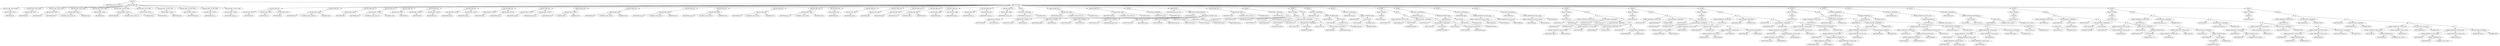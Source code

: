 digraph G {	
ranksep=.25;
	0 [label="MODULE"];
	1 [label="IDENTIFIERS:generic_fifo_sc_a"];
	0 -> 1;
	2 [label="VAR_DECLARE_LIST"];
	0 -> 2;
	3 [label="VAR_DECLARE  INPUT PORT"];
	2 -> 3;
	4 [label="VAR_DECLARE  INPUT"];
	3 -> 4;
	5 [label="IDENTIFIERS:clk"];
	4 -> 5;
	16 [label="VAR_DECLARE  INPUT PORT"];
	2 -> 16;
	17 [label="VAR_DECLARE  INPUT"];
	16 -> 17;
	18 [label="IDENTIFIERS:rst"];
	17 -> 18;
	29 [label="VAR_DECLARE  INPUT PORT"];
	2 -> 29;
	30 [label="VAR_DECLARE  INPUT"];
	29 -> 30;
	31 [label="IDENTIFIERS:clr"];
	30 -> 31;
	42 [label="VAR_DECLARE  INPUT PORT"];
	2 -> 42;
	43 [label="VAR_DECLARE  INPUT"];
	42 -> 43;
	44 [label="IDENTIFIERS:din"];
	43 -> 44;
	45 [label="NUMBERS LONG_LONG:152"];
	43 -> 45;
	46 [label="NUMBERS DEC:0"];
	43 -> 46;
	55 [label="VAR_DECLARE  INPUT PORT"];
	2 -> 55;
	56 [label="VAR_DECLARE  INPUT"];
	55 -> 56;
	57 [label="IDENTIFIERS:we"];
	56 -> 57;
	68 [label="VAR_DECLARE  OUTPUT PORT"];
	2 -> 68;
	69 [label="VAR_DECLARE  OUTPUT"];
	68 -> 69;
	70 [label="IDENTIFIERS:dout"];
	69 -> 70;
	71 [label="NUMBERS LONG_LONG:152"];
	69 -> 71;
	72 [label="NUMBERS DEC:0"];
	69 -> 72;
	81 [label="VAR_DECLARE  INPUT PORT"];
	2 -> 81;
	82 [label="VAR_DECLARE  INPUT"];
	81 -> 82;
	83 [label="IDENTIFIERS:re"];
	82 -> 83;
	94 [label="VAR_DECLARE  OUTPUT PORT"];
	2 -> 94;
	95 [label="VAR_DECLARE  OUTPUT"];
	94 -> 95;
	96 [label="IDENTIFIERS:full_r"];
	95 -> 96;
	107 [label="VAR_DECLARE  OUTPUT PORT"];
	2 -> 107;
	108 [label="VAR_DECLARE  OUTPUT"];
	107 -> 108;
	109 [label="IDENTIFIERS:empty_r"];
	108 -> 109;
	120 [label="VAR_DECLARE  OUTPUT PORT"];
	2 -> 120;
	121 [label="VAR_DECLARE  OUTPUT"];
	120 -> 121;
	122 [label="IDENTIFIERS:full_n_r"];
	121 -> 122;
	133 [label="VAR_DECLARE  OUTPUT PORT"];
	2 -> 133;
	134 [label="VAR_DECLARE  OUTPUT"];
	133 -> 134;
	135 [label="IDENTIFIERS:empty_n_r"];
	134 -> 135;
	146 [label="MODULE_ITEMS"];
	0 -> 146;
	147 [label="VAR_DECLARE_LIST"];
	146 -> 147;
	148 [label="VAR_DECLARE  INPUT"];
	147 -> 148;
	149 [label="IDENTIFIERS:clk"];
	148 -> 149;
	155 [label="VAR_DECLARE  INPUT"];
	147 -> 155;
	156 [label="IDENTIFIERS:rst"];
	155 -> 156;
	162 [label="VAR_DECLARE  INPUT"];
	147 -> 162;
	163 [label="IDENTIFIERS:clr"];
	162 -> 163;
	169 [label="VAR_DECLARE_LIST"];
	146 -> 169;
	170 [label="VAR_DECLARE  INPUT"];
	169 -> 170;
	171 [label="IDENTIFIERS:din"];
	170 -> 171;
	172 [label="NUMBERS LONG_LONG:152"];
	170 -> 172;
	173 [label="NUMBERS DEC:0"];
	170 -> 173;
	177 [label="VAR_DECLARE_LIST"];
	146 -> 177;
	178 [label="VAR_DECLARE  INPUT"];
	177 -> 178;
	179 [label="IDENTIFIERS:we"];
	178 -> 179;
	185 [label="VAR_DECLARE_LIST"];
	146 -> 185;
	186 [label="VAR_DECLARE  OUTPUT"];
	185 -> 186;
	187 [label="IDENTIFIERS:dout"];
	186 -> 187;
	188 [label="NUMBERS LONG_LONG:152"];
	186 -> 188;
	189 [label="NUMBERS DEC:0"];
	186 -> 189;
	193 [label="VAR_DECLARE_LIST"];
	146 -> 193;
	194 [label="VAR_DECLARE  INPUT"];
	193 -> 194;
	195 [label="IDENTIFIERS:re"];
	194 -> 195;
	201 [label="VAR_DECLARE_LIST"];
	146 -> 201;
	202 [label="VAR_DECLARE  OUTPUT"];
	201 -> 202;
	203 [label="IDENTIFIERS:full"];
	202 -> 203;
	209 [label="VAR_DECLARE  OUTPUT"];
	201 -> 209;
	210 [label="IDENTIFIERS:full_r"];
	209 -> 210;
	216 [label="VAR_DECLARE_LIST"];
	146 -> 216;
	217 [label="VAR_DECLARE  OUTPUT"];
	216 -> 217;
	218 [label="IDENTIFIERS:empty"];
	217 -> 218;
	224 [label="VAR_DECLARE  OUTPUT"];
	216 -> 224;
	225 [label="IDENTIFIERS:empty_r"];
	224 -> 225;
	231 [label="VAR_DECLARE_LIST"];
	146 -> 231;
	232 [label="VAR_DECLARE  OUTPUT"];
	231 -> 232;
	233 [label="IDENTIFIERS:full_n"];
	232 -> 233;
	239 [label="VAR_DECLARE  OUTPUT"];
	231 -> 239;
	240 [label="IDENTIFIERS:full_n_r"];
	239 -> 240;
	246 [label="VAR_DECLARE_LIST"];
	146 -> 246;
	247 [label="VAR_DECLARE  OUTPUT"];
	246 -> 247;
	248 [label="IDENTIFIERS:empty_n"];
	247 -> 248;
	254 [label="VAR_DECLARE  OUTPUT"];
	246 -> 254;
	255 [label="IDENTIFIERS:empty_n_r"];
	254 -> 255;
	261 [label="VAR_DECLARE_LIST"];
	146 -> 261;
	262 [label="VAR_DECLARE  OUTPUT"];
	261 -> 262;
	263 [label="IDENTIFIERS:level"];
	262 -> 263;
	264 [label="NUMBERS DEC:1"];
	262 -> 264;
	265 [label="NUMBERS DEC:0"];
	262 -> 265;
	269 [label="VAR_DECLARE_LIST"];
	146 -> 269;
	270 [label="VAR_DECLARE  REG"];
	269 -> 270;
	271 [label="IDENTIFIERS:wp"];
	270 -> 271;
	272 [label="NUMBERS LONG_LONG:3"];
	270 -> 272;
	273 [label="NUMBERS DEC:0"];
	270 -> 273;
	277 [label="VAR_DECLARE_LIST"];
	146 -> 277;
	278 [label="VAR_DECLARE  WIRE"];
	277 -> 278;
	279 [label="IDENTIFIERS:wp_pl1"];
	278 -> 279;
	280 [label="NUMBERS LONG_LONG:3"];
	278 -> 280;
	281 [label="NUMBERS DEC:0"];
	278 -> 281;
	285 [label="VAR_DECLARE_LIST"];
	146 -> 285;
	286 [label="VAR_DECLARE  WIRE"];
	285 -> 286;
	287 [label="IDENTIFIERS:wp_pl2"];
	286 -> 287;
	288 [label="NUMBERS LONG_LONG:3"];
	286 -> 288;
	289 [label="NUMBERS DEC:0"];
	286 -> 289;
	293 [label="VAR_DECLARE_LIST"];
	146 -> 293;
	294 [label="VAR_DECLARE  REG"];
	293 -> 294;
	295 [label="IDENTIFIERS:rp"];
	294 -> 295;
	296 [label="NUMBERS LONG_LONG:3"];
	294 -> 296;
	297 [label="NUMBERS DEC:0"];
	294 -> 297;
	301 [label="VAR_DECLARE_LIST"];
	146 -> 301;
	302 [label="VAR_DECLARE  WIRE"];
	301 -> 302;
	303 [label="IDENTIFIERS:rp_pl1"];
	302 -> 303;
	304 [label="NUMBERS LONG_LONG:3"];
	302 -> 304;
	305 [label="NUMBERS DEC:0"];
	302 -> 305;
	309 [label="VAR_DECLARE_LIST"];
	146 -> 309;
	310 [label="VAR_DECLARE  REG"];
	309 -> 310;
	311 [label="IDENTIFIERS:full_r"];
	310 -> 311;
	317 [label="VAR_DECLARE_LIST"];
	146 -> 317;
	318 [label="VAR_DECLARE  REG"];
	317 -> 318;
	319 [label="IDENTIFIERS:empty_r"];
	318 -> 319;
	325 [label="VAR_DECLARE_LIST"];
	146 -> 325;
	326 [label="VAR_DECLARE  REG"];
	325 -> 326;
	327 [label="IDENTIFIERS:gb"];
	326 -> 327;
	333 [label="VAR_DECLARE_LIST"];
	146 -> 333;
	334 [label="VAR_DECLARE  REG"];
	333 -> 334;
	335 [label="IDENTIFIERS:gb2"];
	334 -> 335;
	341 [label="VAR_DECLARE_LIST"];
	146 -> 341;
	342 [label="VAR_DECLARE  REG"];
	341 -> 342;
	343 [label="IDENTIFIERS:cnt"];
	342 -> 343;
	344 [label="NUMBERS DEC:4"];
	342 -> 344;
	345 [label="NUMBERS DEC:0"];
	342 -> 345;
	349 [label="VAR_DECLARE_LIST"];
	146 -> 349;
	350 [label="VAR_DECLARE  WIRE"];
	349 -> 350;
	351 [label="IDENTIFIERS:full_n"];
	350 -> 351;
	357 [label="VAR_DECLARE  WIRE"];
	349 -> 357;
	358 [label="IDENTIFIERS:empty_n"];
	357 -> 358;
	364 [label="VAR_DECLARE_LIST"];
	146 -> 364;
	365 [label="VAR_DECLARE  REG"];
	364 -> 365;
	366 [label="IDENTIFIERS:full_n_r"];
	365 -> 366;
	372 [label="VAR_DECLARE  REG"];
	364 -> 372;
	373 [label="IDENTIFIERS:empty_n_r"];
	372 -> 373;
	379 [label="VAR_DECLARE_LIST"];
	146 -> 379;
	380 [label="VAR_DECLARE  WIRE"];
	379 -> 380;
	381 [label="IDENTIFIERS:always_zero"];
	380 -> 381;
	387 [label="ASSIGN"];
	146 -> 387;
	388 [label="BLOCKING_STATEMENT"];
	387 -> 388;
	389 [label="IDENTIFIERS:always_zero"];
	388 -> 389;
	390 [label="NUMBERS BIN:0"];
	388 -> 390;
	391 [label="VAR_DECLARE_LIST"];
	146 -> 391;
	392 [label="VAR_DECLARE  WIRE"];
	391 -> 392;
	393 [label="IDENTIFIERS:junk_out"];
	392 -> 393;
	394 [label="NUMBERS LONG_LONG:152"];
	392 -> 394;
	395 [label="NUMBERS DEC:0"];
	392 -> 395;
	399 [label="VAR_DECLARE_LIST"];
	146 -> 399;
	400 [label="VAR_DECLARE  WIRE"];
	399 -> 400;
	401 [label="IDENTIFIERS:junk_in"];
	400 -> 401;
	402 [label="NUMBERS LONG_LONG:152"];
	400 -> 402;
	403 [label="NUMBERS DEC:0"];
	400 -> 403;
	407 [label="ASSIGN"];
	146 -> 407;
	408 [label="BLOCKING_STATEMENT"];
	407 -> 408;
	409 [label="IDENTIFIERS:junk_in"];
	408 -> 409;
	410 [label="NUMBERS DEC:0"];
	408 -> 410;
	411 [label="HARD_BLOCK"];
	146 -> 411;
	412 [label="IDENTIFIERS:dual_port_ram"];
	411 -> 412;
	413 [label="HARD_BLOCK_NAMED_INSTANCE"];
	411 -> 413;
	414 [label="IDENTIFIERS:ram1"];
	413 -> 414;
	415 [label="HARD_BLOCK_CONNECT_LIST"];
	413 -> 415;
	416 [label="HARD_BLOCK_CONNECT"];
	415 -> 416;
	417 [label="IDENTIFIERS:clk"];
	416 -> 417;
	418 [label="IDENTIFIERS:clk"];
	416 -> 418;
	419 [label="HARD_BLOCK_CONNECT"];
	415 -> 419;
	420 [label="IDENTIFIERS:addr1"];
	419 -> 420;
	421 [label="IDENTIFIERS:rp"];
	419 -> 421;
	422 [label="HARD_BLOCK_CONNECT"];
	415 -> 422;
	423 [label="IDENTIFIERS:addr2"];
	422 -> 423;
	424 [label="IDENTIFIERS:wp"];
	422 -> 424;
	425 [label="HARD_BLOCK_CONNECT"];
	415 -> 425;
	426 [label="IDENTIFIERS:we1"];
	425 -> 426;
	427 [label="IDENTIFIERS:we"];
	425 -> 427;
	428 [label="HARD_BLOCK_CONNECT"];
	415 -> 428;
	429 [label="IDENTIFIERS:we2"];
	428 -> 429;
	430 [label="IDENTIFIERS:always_zero"];
	428 -> 430;
	431 [label="HARD_BLOCK_CONNECT"];
	415 -> 431;
	432 [label="IDENTIFIERS:out1"];
	431 -> 432;
	433 [label="IDENTIFIERS:doutz"];
	431 -> 433;
	434 [label="HARD_BLOCK_CONNECT"];
	415 -> 434;
	435 [label="IDENTIFIERS:out2"];
	434 -> 435;
	436 [label="IDENTIFIERS:junk_out"];
	434 -> 436;
	437 [label="HARD_BLOCK_CONNECT"];
	415 -> 437;
	438 [label="IDENTIFIERS:data1"];
	437 -> 438;
	439 [label="IDENTIFIERS:din"];
	437 -> 439;
	440 [label="HARD_BLOCK_CONNECT"];
	415 -> 440;
	441 [label="IDENTIFIERS:data2"];
	440 -> 441;
	442 [label="IDENTIFIERS:junk_in"];
	440 -> 442;
	444 [label="VAR_DECLARE_LIST"];
	146 -> 444;
	445 [label="VAR_DECLARE  WIRE"];
	444 -> 445;
	446 [label="IDENTIFIERS:doutz"];
	445 -> 446;
	447 [label="NUMBERS LONG_LONG:152"];
	445 -> 447;
	448 [label="NUMBERS DEC:0"];
	445 -> 448;
	452 [label="ASSIGN"];
	146 -> 452;
	453 [label="BLOCKING_STATEMENT"];
	452 -> 453;
	454 [label="IDENTIFIERS:dout"];
	453 -> 454;
	455 [label="IF_Q"];
	453 -> 455;
	456 [label="NUMBERS BIN:1"];
	455 -> 456;
	457 [label="IDENTIFIERS:doutz"];
	455 -> 457;
	458 [label="IDENTIFIERS:junk_out"];
	455 -> 458;
	459 [label="ALWAYS"];
	146 -> 459;
	460 [label="DELAY_CONTROL"];
	459 -> 460;
	461 [label="POSEDGE"];
	460 -> 461;
	462 [label="IDENTIFIERS:clk"];
	461 -> 462;
	463 [label="BLOCK"];
	459 -> 463;
	464 [label="IF"];
	463 -> 464;
	465 [label="UNARY_OPERATION LOGICAL_NOT"];
	464 -> 465;
	466 [label="IDENTIFIERS:rst"];
	465 -> 466;
	467 [label="NON_BLOCKING_STATEMENT"];
	464 -> 467;
	468 [label="IDENTIFIERS:wp"];
	467 -> 468;
	469 [label="CONCATENATE"];
	467 -> 469;
	470 [label="NUMBERS BIN:0000"];
	469 -> 470;
	471 [label="IF"];
	464 -> 471;
	472 [label="IDENTIFIERS:clr"];
	471 -> 472;
	473 [label="NON_BLOCKING_STATEMENT"];
	471 -> 473;
	474 [label="IDENTIFIERS:wp"];
	473 -> 474;
	475 [label="CONCATENATE"];
	473 -> 475;
	476 [label="NUMBERS BIN:0000"];
	475 -> 476;
	477 [label="IF"];
	471 -> 477;
	478 [label="IDENTIFIERS:we"];
	477 -> 478;
	479 [label="NON_BLOCKING_STATEMENT"];
	477 -> 479;
	480 [label="IDENTIFIERS:wp"];
	479 -> 480;
	481 [label="IDENTIFIERS:wp_pl1"];
	479 -> 481;
	483 [label="ASSIGN"];
	146 -> 483;
	484 [label="BLOCKING_STATEMENT"];
	483 -> 484;
	485 [label="IDENTIFIERS:wp_pl1"];
	484 -> 485;
	486 [label="BINARY_OPERATION ADD"];
	484 -> 486;
	487 [label="IDENTIFIERS:wp"];
	486 -> 487;
	488 [label="CONCATENATE"];
	486 -> 488;
	489 [label="CONCATENATE"];
	488 -> 489;
	490 [label="NUMBERS BIN:000"];
	489 -> 490;
	491 [label="NUMBERS BIN:1"];
	488 -> 491;
	492 [label="ASSIGN"];
	146 -> 492;
	493 [label="BLOCKING_STATEMENT"];
	492 -> 493;
	494 [label="IDENTIFIERS:wp_pl2"];
	493 -> 494;
	495 [label="BINARY_OPERATION ADD"];
	493 -> 495;
	496 [label="IDENTIFIERS:wp"];
	495 -> 496;
	497 [label="CONCATENATE"];
	495 -> 497;
	498 [label="CONCATENATE"];
	497 -> 498;
	499 [label="NUMBERS BIN:00"];
	498 -> 499;
	500 [label="NUMBERS BIN:10"];
	497 -> 500;
	501 [label="ALWAYS"];
	146 -> 501;
	502 [label="DELAY_CONTROL"];
	501 -> 502;
	503 [label="POSEDGE"];
	502 -> 503;
	504 [label="IDENTIFIERS:clk"];
	503 -> 504;
	505 [label="BLOCK"];
	501 -> 505;
	506 [label="IF"];
	505 -> 506;
	507 [label="UNARY_OPERATION LOGICAL_NOT"];
	506 -> 507;
	508 [label="IDENTIFIERS:rst"];
	507 -> 508;
	509 [label="NON_BLOCKING_STATEMENT"];
	506 -> 509;
	510 [label="IDENTIFIERS:rp"];
	509 -> 510;
	511 [label="CONCATENATE"];
	509 -> 511;
	512 [label="NUMBERS BIN:0000"];
	511 -> 512;
	513 [label="IF"];
	506 -> 513;
	514 [label="IDENTIFIERS:clr"];
	513 -> 514;
	515 [label="NON_BLOCKING_STATEMENT"];
	513 -> 515;
	516 [label="IDENTIFIERS:rp"];
	515 -> 516;
	517 [label="CONCATENATE"];
	515 -> 517;
	518 [label="NUMBERS BIN:0000"];
	517 -> 518;
	519 [label="IF"];
	513 -> 519;
	520 [label="IDENTIFIERS:re"];
	519 -> 520;
	521 [label="NON_BLOCKING_STATEMENT"];
	519 -> 521;
	522 [label="IDENTIFIERS:rp"];
	521 -> 522;
	523 [label="IDENTIFIERS:rp_pl1"];
	521 -> 523;
	525 [label="ASSIGN"];
	146 -> 525;
	526 [label="BLOCKING_STATEMENT"];
	525 -> 526;
	527 [label="IDENTIFIERS:rp_pl1"];
	526 -> 527;
	528 [label="BINARY_OPERATION ADD"];
	526 -> 528;
	529 [label="IDENTIFIERS:rp"];
	528 -> 529;
	530 [label="CONCATENATE"];
	528 -> 530;
	531 [label="CONCATENATE"];
	530 -> 531;
	532 [label="NUMBERS BIN:000"];
	531 -> 532;
	533 [label="NUMBERS BIN:1"];
	530 -> 533;
	534 [label="ASSIGN"];
	146 -> 534;
	535 [label="BLOCKING_STATEMENT"];
	534 -> 535;
	536 [label="IDENTIFIERS:empty"];
	535 -> 536;
	537 [label="BINARY_OPERATION LOGICAL_AND"];
	535 -> 537;
	538 [label="BINARY_OPERATION LOGICAL_EQUAL"];
	537 -> 538;
	539 [label="IDENTIFIERS:wp"];
	538 -> 539;
	540 [label="IDENTIFIERS:rp"];
	538 -> 540;
	541 [label="UNARY_OPERATION LOGICAL_NOT"];
	537 -> 541;
	542 [label="IDENTIFIERS:gb"];
	541 -> 542;
	543 [label="ASSIGN"];
	146 -> 543;
	544 [label="BLOCKING_STATEMENT"];
	543 -> 544;
	545 [label="IDENTIFIERS:full"];
	544 -> 545;
	546 [label="BINARY_OPERATION LOGICAL_AND"];
	544 -> 546;
	547 [label="BINARY_OPERATION LOGICAL_EQUAL"];
	546 -> 547;
	548 [label="IDENTIFIERS:wp"];
	547 -> 548;
	549 [label="IDENTIFIERS:rp"];
	547 -> 549;
	550 [label="IDENTIFIERS:gb"];
	546 -> 550;
	551 [label="ALWAYS"];
	146 -> 551;
	552 [label="DELAY_CONTROL"];
	551 -> 552;
	553 [label="POSEDGE"];
	552 -> 553;
	554 [label="IDENTIFIERS:clk"];
	553 -> 554;
	555 [label="BLOCK"];
	551 -> 555;
	556 [label="IF"];
	555 -> 556;
	557 [label="UNARY_OPERATION LOGICAL_NOT"];
	556 -> 557;
	558 [label="IDENTIFIERS:rst"];
	557 -> 558;
	559 [label="NON_BLOCKING_STATEMENT"];
	556 -> 559;
	560 [label="IDENTIFIERS:gb"];
	559 -> 560;
	561 [label="NUMBERS BIN:0"];
	559 -> 561;
	562 [label="IF"];
	556 -> 562;
	563 [label="IDENTIFIERS:clr"];
	562 -> 563;
	564 [label="NON_BLOCKING_STATEMENT"];
	562 -> 564;
	565 [label="IDENTIFIERS:gb"];
	564 -> 565;
	566 [label="NUMBERS BIN:0"];
	564 -> 566;
	567 [label="IF"];
	562 -> 567;
	568 [label="BINARY_OPERATION LOGICAL_AND"];
	567 -> 568;
	569 [label="BINARY_OPERATION LOGICAL_EQUAL"];
	568 -> 569;
	570 [label="IDENTIFIERS:wp_pl1"];
	569 -> 570;
	571 [label="IDENTIFIERS:rp"];
	569 -> 571;
	572 [label="IDENTIFIERS:we"];
	568 -> 572;
	573 [label="NON_BLOCKING_STATEMENT"];
	567 -> 573;
	574 [label="IDENTIFIERS:gb"];
	573 -> 574;
	575 [label="NUMBERS BIN:1"];
	573 -> 575;
	576 [label="IF"];
	567 -> 576;
	577 [label="IDENTIFIERS:re"];
	576 -> 577;
	578 [label="NON_BLOCKING_STATEMENT"];
	576 -> 578;
	579 [label="IDENTIFIERS:gb"];
	578 -> 579;
	580 [label="NUMBERS BIN:0"];
	578 -> 580;
	582 [label="ALWAYS"];
	146 -> 582;
	583 [label="DELAY_CONTROL"];
	582 -> 583;
	584 [label="POSEDGE"];
	583 -> 584;
	585 [label="IDENTIFIERS:clk"];
	584 -> 585;
	586 [label="BLOCK"];
	582 -> 586;
	587 [label="IF"];
	586 -> 587;
	588 [label="UNARY_OPERATION LOGICAL_NOT"];
	587 -> 588;
	589 [label="IDENTIFIERS:rst"];
	588 -> 589;
	590 [label="NON_BLOCKING_STATEMENT"];
	587 -> 590;
	591 [label="IDENTIFIERS:gb2"];
	590 -> 591;
	592 [label="NUMBERS BIN:0"];
	590 -> 592;
	593 [label="IF"];
	587 -> 593;
	594 [label="IDENTIFIERS:clr"];
	593 -> 594;
	595 [label="NON_BLOCKING_STATEMENT"];
	593 -> 595;
	596 [label="IDENTIFIERS:gb2"];
	595 -> 596;
	597 [label="NUMBERS BIN:0"];
	595 -> 597;
	598 [label="IF"];
	593 -> 598;
	599 [label="BINARY_OPERATION LOGICAL_AND"];
	598 -> 599;
	600 [label="BINARY_OPERATION LOGICAL_EQUAL"];
	599 -> 600;
	601 [label="IDENTIFIERS:wp_pl2"];
	600 -> 601;
	602 [label="IDENTIFIERS:rp"];
	600 -> 602;
	603 [label="IDENTIFIERS:we"];
	599 -> 603;
	604 [label="NON_BLOCKING_STATEMENT"];
	598 -> 604;
	605 [label="IDENTIFIERS:gb2"];
	604 -> 605;
	606 [label="NUMBERS BIN:1"];
	604 -> 606;
	607 [label="IF"];
	598 -> 607;
	608 [label="BINARY_OPERATION LOGICAL_AND"];
	607 -> 608;
	609 [label="BINARY_OPERATION NOT_EQUAL"];
	608 -> 609;
	610 [label="IDENTIFIERS:wp"];
	609 -> 610;
	611 [label="IDENTIFIERS:rp"];
	609 -> 611;
	612 [label="IDENTIFIERS:re"];
	608 -> 612;
	613 [label="NON_BLOCKING_STATEMENT"];
	607 -> 613;
	614 [label="IDENTIFIERS:gb2"];
	613 -> 614;
	615 [label="NUMBERS BIN:0"];
	613 -> 615;
	617 [label="ALWAYS"];
	146 -> 617;
	618 [label="DELAY_CONTROL"];
	617 -> 618;
	619 [label="POSEDGE"];
	618 -> 619;
	620 [label="IDENTIFIERS:clk"];
	619 -> 620;
	621 [label="BLOCK"];
	617 -> 621;
	622 [label="IF"];
	621 -> 622;
	623 [label="UNARY_OPERATION LOGICAL_NOT"];
	622 -> 623;
	624 [label="IDENTIFIERS:rst"];
	623 -> 624;
	625 [label="NON_BLOCKING_STATEMENT"];
	622 -> 625;
	626 [label="IDENTIFIERS:full_r"];
	625 -> 626;
	627 [label="NUMBERS BIN:0"];
	625 -> 627;
	628 [label="IF"];
	622 -> 628;
	629 [label="IDENTIFIERS:clr"];
	628 -> 629;
	630 [label="NON_BLOCKING_STATEMENT"];
	628 -> 630;
	631 [label="IDENTIFIERS:full_r"];
	630 -> 631;
	632 [label="NUMBERS BIN:0"];
	630 -> 632;
	633 [label="IF"];
	628 -> 633;
	634 [label="BINARY_OPERATION LOGICAL_AND"];
	633 -> 634;
	635 [label="BINARY_OPERATION LOGICAL_AND"];
	634 -> 635;
	636 [label="IDENTIFIERS:we"];
	635 -> 636;
	637 [label="BINARY_OPERATION LOGICAL_AND"];
	635 -> 637;
	638 [label="BINARY_OPERATION LOGICAL_EQUAL"];
	637 -> 638;
	639 [label="IDENTIFIERS:wp_pl1"];
	638 -> 639;
	640 [label="IDENTIFIERS:rp"];
	638 -> 640;
	641 [label="IDENTIFIERS:gb2"];
	637 -> 641;
	642 [label="UNARY_OPERATION LOGICAL_NOT"];
	634 -> 642;
	643 [label="IDENTIFIERS:re"];
	642 -> 643;
	644 [label="NON_BLOCKING_STATEMENT"];
	633 -> 644;
	645 [label="IDENTIFIERS:full_r"];
	644 -> 645;
	646 [label="NUMBERS BIN:1"];
	644 -> 646;
	647 [label="IF"];
	633 -> 647;
	648 [label="BINARY_OPERATION LOGICAL_AND"];
	647 -> 648;
	649 [label="BINARY_OPERATION LOGICAL_AND"];
	648 -> 649;
	650 [label="IDENTIFIERS:re"];
	649 -> 650;
	651 [label="BINARY_OPERATION BITWISE_OR"];
	649 -> 651;
	652 [label="BINARY_OPERATION NOT_EQUAL"];
	651 -> 652;
	653 [label="IDENTIFIERS:wp_pl1"];
	652 -> 653;
	654 [label="IDENTIFIERS:rp"];
	652 -> 654;
	655 [label="UNARY_OPERATION LOGICAL_NOT"];
	651 -> 655;
	656 [label="IDENTIFIERS:gb2"];
	655 -> 656;
	657 [label="UNARY_OPERATION LOGICAL_NOT"];
	648 -> 657;
	658 [label="IDENTIFIERS:we"];
	657 -> 658;
	659 [label="NON_BLOCKING_STATEMENT"];
	647 -> 659;
	660 [label="IDENTIFIERS:full_r"];
	659 -> 660;
	661 [label="NUMBERS BIN:0"];
	659 -> 661;
	663 [label="ALWAYS"];
	146 -> 663;
	664 [label="DELAY_CONTROL"];
	663 -> 664;
	665 [label="POSEDGE"];
	664 -> 665;
	666 [label="IDENTIFIERS:clk"];
	665 -> 666;
	667 [label="BLOCK"];
	663 -> 667;
	668 [label="IF"];
	667 -> 668;
	669 [label="UNARY_OPERATION LOGICAL_NOT"];
	668 -> 669;
	670 [label="IDENTIFIERS:rst"];
	669 -> 670;
	671 [label="NON_BLOCKING_STATEMENT"];
	668 -> 671;
	672 [label="IDENTIFIERS:empty_r"];
	671 -> 672;
	673 [label="NUMBERS BIN:1"];
	671 -> 673;
	674 [label="IF"];
	668 -> 674;
	675 [label="IDENTIFIERS:clr"];
	674 -> 675;
	676 [label="NON_BLOCKING_STATEMENT"];
	674 -> 676;
	677 [label="IDENTIFIERS:empty_r"];
	676 -> 677;
	678 [label="NUMBERS BIN:1"];
	676 -> 678;
	679 [label="IF"];
	674 -> 679;
	680 [label="BINARY_OPERATION LOGICAL_AND"];
	679 -> 680;
	681 [label="BINARY_OPERATION LOGICAL_AND"];
	680 -> 681;
	682 [label="IDENTIFIERS:we"];
	681 -> 682;
	683 [label="BINARY_OPERATION BITWISE_OR"];
	681 -> 683;
	684 [label="BINARY_OPERATION NOT_EQUAL"];
	683 -> 684;
	685 [label="IDENTIFIERS:wp"];
	684 -> 685;
	686 [label="IDENTIFIERS:rp_pl1"];
	684 -> 686;
	687 [label="IDENTIFIERS:gb2"];
	683 -> 687;
	688 [label="UNARY_OPERATION LOGICAL_NOT"];
	680 -> 688;
	689 [label="IDENTIFIERS:re"];
	688 -> 689;
	690 [label="NON_BLOCKING_STATEMENT"];
	679 -> 690;
	691 [label="IDENTIFIERS:empty_r"];
	690 -> 691;
	692 [label="NUMBERS BIN:0"];
	690 -> 692;
	693 [label="IF"];
	679 -> 693;
	694 [label="BINARY_OPERATION LOGICAL_AND"];
	693 -> 694;
	695 [label="BINARY_OPERATION LOGICAL_AND"];
	694 -> 695;
	696 [label="IDENTIFIERS:re"];
	695 -> 696;
	697 [label="BINARY_OPERATION LOGICAL_AND"];
	695 -> 697;
	698 [label="BINARY_OPERATION LOGICAL_EQUAL"];
	697 -> 698;
	699 [label="IDENTIFIERS:wp"];
	698 -> 699;
	700 [label="IDENTIFIERS:rp_pl1"];
	698 -> 700;
	701 [label="UNARY_OPERATION LOGICAL_NOT"];
	697 -> 701;
	702 [label="IDENTIFIERS:gb2"];
	701 -> 702;
	703 [label="UNARY_OPERATION LOGICAL_NOT"];
	694 -> 703;
	704 [label="IDENTIFIERS:we"];
	703 -> 704;
	705 [label="NON_BLOCKING_STATEMENT"];
	693 -> 705;
	706 [label="IDENTIFIERS:empty_r"];
	705 -> 706;
	707 [label="NUMBERS BIN:1"];
	705 -> 707;
	709 [label="ASSIGN"];
	146 -> 709;
	710 [label="BLOCKING_STATEMENT"];
	709 -> 710;
	711 [label="IDENTIFIERS:empty_n"];
	710 -> 711;
	712 [label="BINARY_OPERATION LT"];
	710 -> 712;
	713 [label="IDENTIFIERS:cnt"];
	712 -> 713;
	714 [label="NUMBERS DEC:32"];
	712 -> 714;
	715 [label="ASSIGN"];
	146 -> 715;
	716 [label="BLOCKING_STATEMENT"];
	715 -> 716;
	717 [label="IDENTIFIERS:full_n"];
	716 -> 717;
	718 [label="UNARY_OPERATION LOGICAL_NOT"];
	716 -> 718;
	719 [label="BINARY_OPERATION LT"];
	718 -> 719;
	720 [label="IDENTIFIERS:cnt"];
	719 -> 720;
	721 [label="NUMBERS LONG_LONG:-1"];
	719 -> 721;
	722 [label="ASSIGN"];
	146 -> 722;
	723 [label="BLOCKING_STATEMENT"];
	722 -> 723;
	724 [label="IDENTIFIERS:level"];
	723 -> 724;
	725 [label="BINARY_OPERATION BITWISE_OR"];
	723 -> 725;
	726 [label="CONCATENATE"];
	725 -> 726;
	727 [label="CONCATENATE"];
	726 -> 727;
	728 [label="ARRAY_REF"];
	727 -> 728;
	729 [label="IDENTIFIERS:cnt"];
	728 -> 729;
	730 [label="NUMBERS DEC:4"];
	728 -> 730;
	731 [label="CONCATENATE"];
	726 -> 731;
	732 [label="ARRAY_REF"];
	731 -> 732;
	733 [label="IDENTIFIERS:cnt"];
	732 -> 733;
	734 [label="NUMBERS DEC:4"];
	732 -> 734;
	735 [label="RANGE_REF"];
	725 -> 735;
	736 [label="IDENTIFIERS:cnt"];
	735 -> 736;
	737 [label="NUMBERS LONG_LONG:3"];
	735 -> 737;
	738 [label="NUMBERS LONG_LONG:2"];
	735 -> 738;
	739 [label="ALWAYS"];
	146 -> 739;
	740 [label="DELAY_CONTROL"];
	739 -> 740;
	741 [label="POSEDGE"];
	740 -> 741;
	742 [label="IDENTIFIERS:clk"];
	741 -> 742;
	743 [label="BLOCK"];
	739 -> 743;
	744 [label="IF"];
	743 -> 744;
	745 [label="UNARY_OPERATION LOGICAL_NOT"];
	744 -> 745;
	746 [label="IDENTIFIERS:rst"];
	745 -> 746;
	747 [label="NON_BLOCKING_STATEMENT"];
	744 -> 747;
	748 [label="IDENTIFIERS:cnt"];
	747 -> 748;
	749 [label="CONCATENATE"];
	747 -> 749;
	750 [label="NUMBERS BIN:0000"];
	749 -> 750;
	751 [label="IF"];
	744 -> 751;
	752 [label="IDENTIFIERS:clr"];
	751 -> 752;
	753 [label="NON_BLOCKING_STATEMENT"];
	751 -> 753;
	754 [label="IDENTIFIERS:cnt"];
	753 -> 754;
	755 [label="CONCATENATE"];
	753 -> 755;
	756 [label="NUMBERS BIN:0000"];
	755 -> 756;
	757 [label="IF"];
	751 -> 757;
	758 [label="BINARY_OPERATION LOGICAL_AND"];
	757 -> 758;
	759 [label="IDENTIFIERS:re"];
	758 -> 759;
	760 [label="UNARY_OPERATION LOGICAL_NOT"];
	758 -> 760;
	761 [label="IDENTIFIERS:we"];
	760 -> 761;
	762 [label="NON_BLOCKING_STATEMENT"];
	757 -> 762;
	763 [label="IDENTIFIERS:cnt"];
	762 -> 763;
	764 [label="BINARY_OPERATION ADD"];
	762 -> 764;
	765 [label="IDENTIFIERS:cnt"];
	764 -> 765;
	766 [label="CONCATENATE"];
	764 -> 766;
	767 [label="NUMBERS BIN:11111"];
	766 -> 767;
	768 [label="IF"];
	757 -> 768;
	769 [label="BINARY_OPERATION LOGICAL_AND"];
	768 -> 769;
	770 [label="UNARY_OPERATION LOGICAL_NOT"];
	769 -> 770;
	771 [label="IDENTIFIERS:re"];
	770 -> 771;
	772 [label="IDENTIFIERS:we"];
	769 -> 772;
	773 [label="NON_BLOCKING_STATEMENT"];
	768 -> 773;
	774 [label="IDENTIFIERS:cnt"];
	773 -> 774;
	775 [label="BINARY_OPERATION ADD"];
	773 -> 775;
	776 [label="IDENTIFIERS:cnt"];
	775 -> 776;
	777 [label="CONCATENATE"];
	775 -> 777;
	778 [label="CONCATENATE"];
	777 -> 778;
	779 [label="NUMBERS BIN:0000"];
	778 -> 779;
	780 [label="NUMBERS BIN:1"];
	777 -> 780;
	782 [label="ALWAYS"];
	146 -> 782;
	783 [label="DELAY_CONTROL"];
	782 -> 783;
	784 [label="POSEDGE"];
	783 -> 784;
	785 [label="IDENTIFIERS:clk"];
	784 -> 785;
	786 [label="BLOCK"];
	782 -> 786;
	787 [label="IF"];
	786 -> 787;
	788 [label="UNARY_OPERATION LOGICAL_NOT"];
	787 -> 788;
	789 [label="IDENTIFIERS:rst"];
	788 -> 789;
	790 [label="NON_BLOCKING_STATEMENT"];
	787 -> 790;
	791 [label="IDENTIFIERS:empty_n_r"];
	790 -> 791;
	792 [label="NUMBERS BIN:1"];
	790 -> 792;
	793 [label="IF"];
	787 -> 793;
	794 [label="IDENTIFIERS:clr"];
	793 -> 794;
	795 [label="NON_BLOCKING_STATEMENT"];
	793 -> 795;
	796 [label="IDENTIFIERS:empty_n_r"];
	795 -> 796;
	797 [label="NUMBERS BIN:1"];
	795 -> 797;
	798 [label="IF"];
	793 -> 798;
	799 [label="BINARY_OPERATION LOGICAL_AND"];
	798 -> 799;
	800 [label="BINARY_OPERATION LOGICAL_AND"];
	799 -> 800;
	801 [label="IDENTIFIERS:we"];
	800 -> 801;
	802 [label="BINARY_OPERATION GTE"];
	800 -> 802;
	803 [label="IDENTIFIERS:cnt"];
	802 -> 803;
	804 [label="NUMBERS LONG_LONG:31"];
	802 -> 804;
	805 [label="UNARY_OPERATION LOGICAL_NOT"];
	799 -> 805;
	806 [label="IDENTIFIERS:re"];
	805 -> 806;
	807 [label="NON_BLOCKING_STATEMENT"];
	798 -> 807;
	808 [label="IDENTIFIERS:empty_n_r"];
	807 -> 808;
	809 [label="NUMBERS BIN:0"];
	807 -> 809;
	810 [label="IF"];
	798 -> 810;
	811 [label="BINARY_OPERATION LOGICAL_AND"];
	810 -> 811;
	812 [label="BINARY_OPERATION LOGICAL_AND"];
	811 -> 812;
	813 [label="IDENTIFIERS:re"];
	812 -> 813;
	814 [label="BINARY_OPERATION LTE"];
	812 -> 814;
	815 [label="IDENTIFIERS:cnt"];
	814 -> 815;
	816 [label="NUMBERS DEC:32"];
	814 -> 816;
	817 [label="UNARY_OPERATION LOGICAL_NOT"];
	811 -> 817;
	818 [label="IDENTIFIERS:we"];
	817 -> 818;
	819 [label="NON_BLOCKING_STATEMENT"];
	810 -> 819;
	820 [label="IDENTIFIERS:empty_n_r"];
	819 -> 820;
	821 [label="NUMBERS BIN:1"];
	819 -> 821;
	823 [label="ALWAYS"];
	146 -> 823;
	824 [label="DELAY_CONTROL"];
	823 -> 824;
	825 [label="POSEDGE"];
	824 -> 825;
	826 [label="IDENTIFIERS:clk"];
	825 -> 826;
	827 [label="BLOCK"];
	823 -> 827;
	828 [label="IF"];
	827 -> 828;
	829 [label="UNARY_OPERATION LOGICAL_NOT"];
	828 -> 829;
	830 [label="IDENTIFIERS:rst"];
	829 -> 830;
	831 [label="NON_BLOCKING_STATEMENT"];
	828 -> 831;
	832 [label="IDENTIFIERS:full_n_r"];
	831 -> 832;
	833 [label="NUMBERS BIN:0"];
	831 -> 833;
	834 [label="IF"];
	828 -> 834;
	835 [label="IDENTIFIERS:clr"];
	834 -> 835;
	836 [label="NON_BLOCKING_STATEMENT"];
	834 -> 836;
	837 [label="IDENTIFIERS:full_n_r"];
	836 -> 837;
	838 [label="NUMBERS BIN:0"];
	836 -> 838;
	839 [label="IF"];
	834 -> 839;
	840 [label="BINARY_OPERATION LOGICAL_AND"];
	839 -> 840;
	841 [label="BINARY_OPERATION LOGICAL_AND"];
	840 -> 841;
	842 [label="IDENTIFIERS:we"];
	841 -> 842;
	843 [label="BINARY_OPERATION GTE"];
	841 -> 843;
	844 [label="IDENTIFIERS:cnt"];
	843 -> 844;
	845 [label="NUMBERS LONG_LONG:-2"];
	843 -> 845;
	846 [label="UNARY_OPERATION LOGICAL_NOT"];
	840 -> 846;
	847 [label="IDENTIFIERS:re"];
	846 -> 847;
	848 [label="NON_BLOCKING_STATEMENT"];
	839 -> 848;
	849 [label="IDENTIFIERS:full_n_r"];
	848 -> 849;
	850 [label="NUMBERS BIN:1"];
	848 -> 850;
	851 [label="IF"];
	839 -> 851;
	852 [label="BINARY_OPERATION LOGICAL_AND"];
	851 -> 852;
	853 [label="BINARY_OPERATION LOGICAL_AND"];
	852 -> 853;
	854 [label="IDENTIFIERS:re"];
	853 -> 854;
	855 [label="BINARY_OPERATION LTE"];
	853 -> 855;
	856 [label="IDENTIFIERS:cnt"];
	855 -> 856;
	857 [label="NUMBERS LONG_LONG:-1"];
	855 -> 857;
	858 [label="UNARY_OPERATION LOGICAL_NOT"];
	852 -> 858;
	859 [label="IDENTIFIERS:we"];
	858 -> 859;
	860 [label="NON_BLOCKING_STATEMENT"];
	851 -> 860;
	861 [label="IDENTIFIERS:full_n_r"];
	860 -> 861;
	862 [label="NUMBERS BIN:0"];
	860 -> 862;
}
